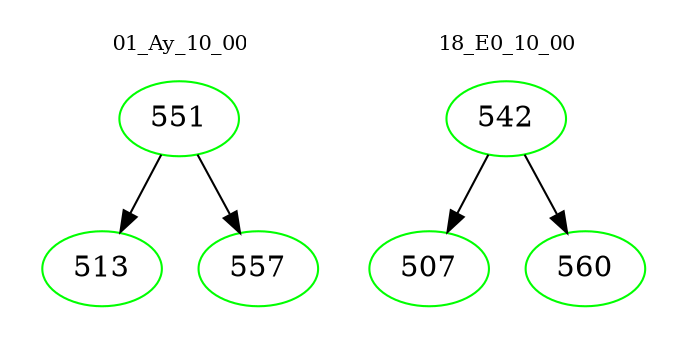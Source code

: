 digraph{
subgraph cluster_0 {
color = white
label = "01_Ay_10_00";
fontsize=10;
T0_551 [label="551", color="green"]
T0_551 -> T0_513 [color="black"]
T0_513 [label="513", color="green"]
T0_551 -> T0_557 [color="black"]
T0_557 [label="557", color="green"]
}
subgraph cluster_1 {
color = white
label = "18_E0_10_00";
fontsize=10;
T1_542 [label="542", color="green"]
T1_542 -> T1_507 [color="black"]
T1_507 [label="507", color="green"]
T1_542 -> T1_560 [color="black"]
T1_560 [label="560", color="green"]
}
}
